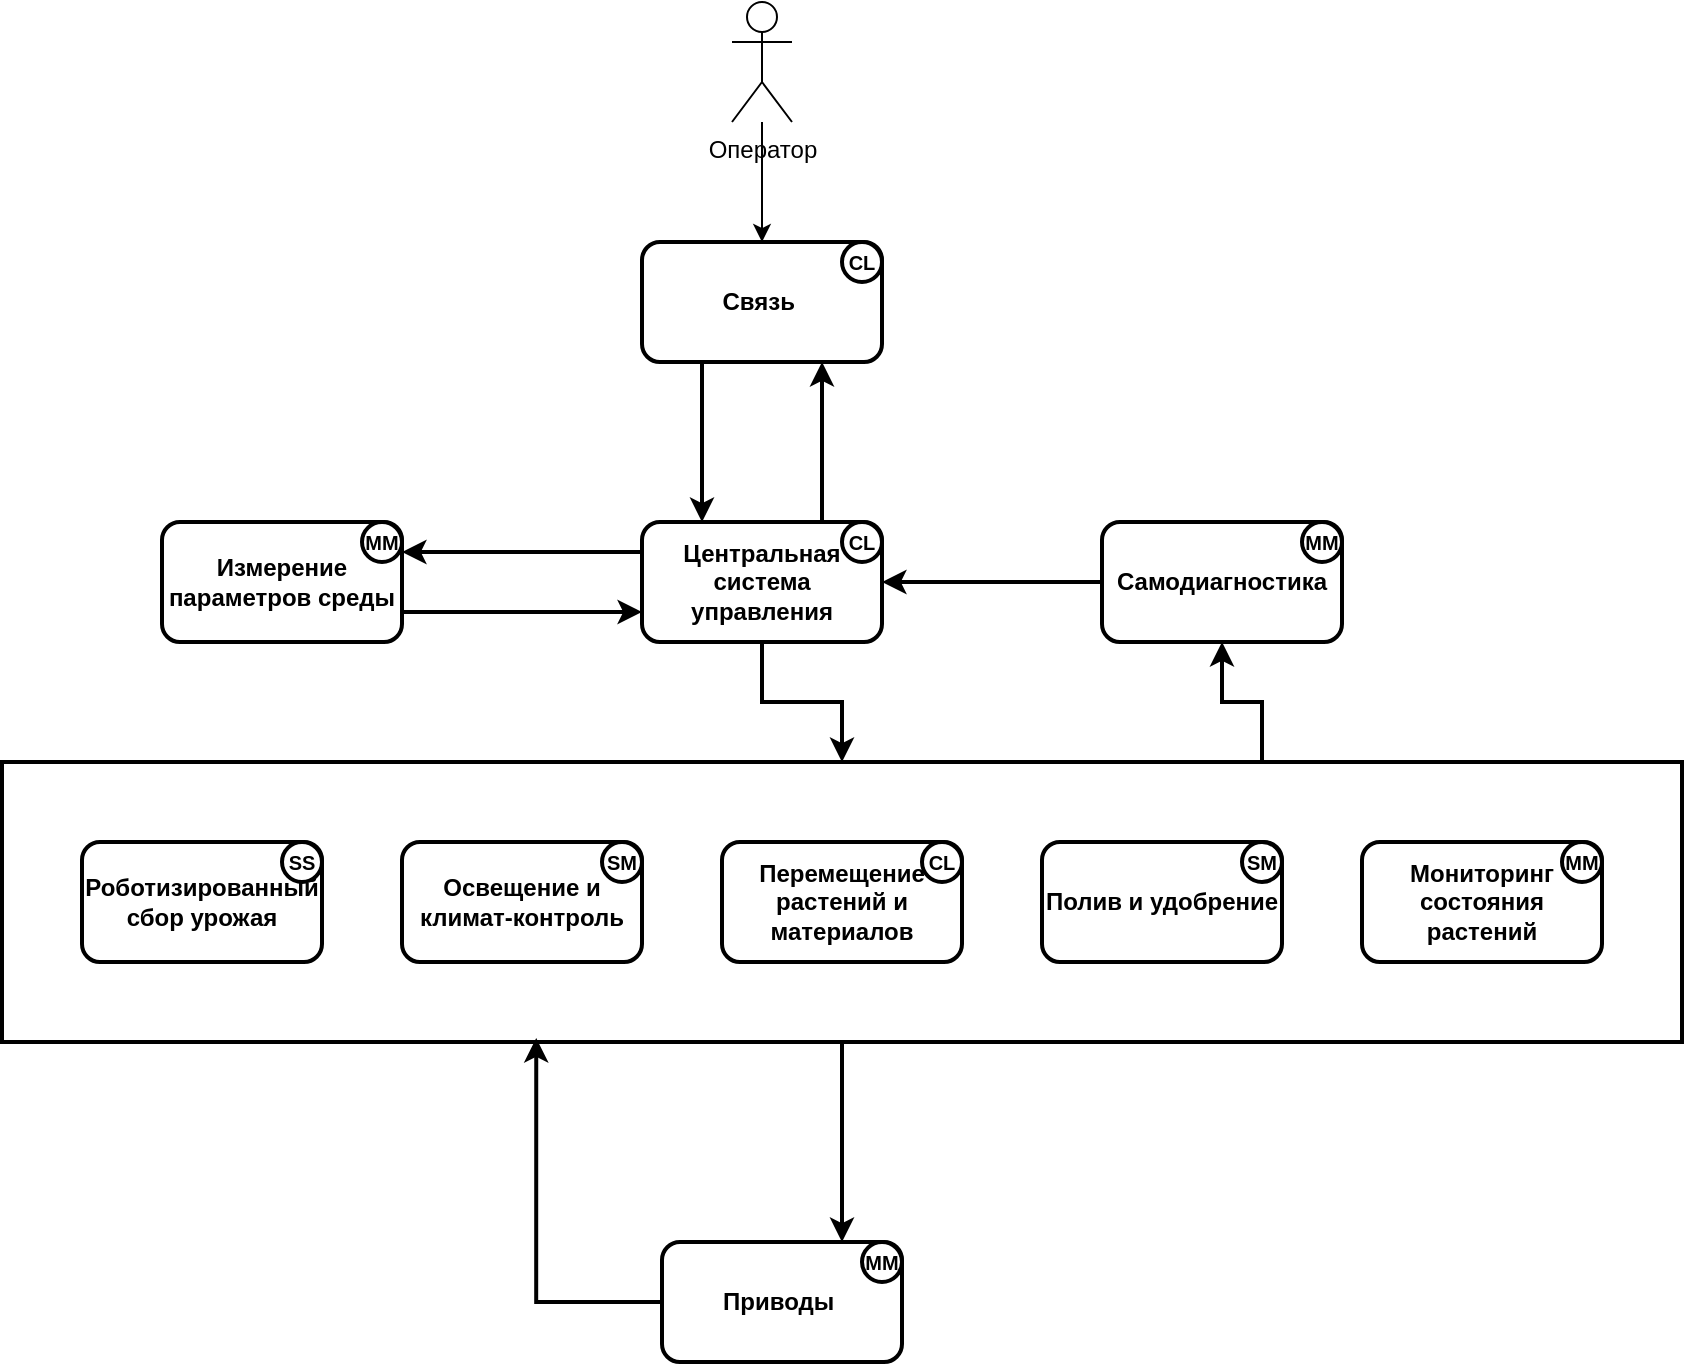<mxfile version="26.0.16">
  <diagram name="Страница — 1" id="fPYbnkmeHLSEhD4TcCtU">
    <mxGraphModel grid="1" page="1" gridSize="10" guides="1" tooltips="1" connect="1" arrows="1" fold="1" pageScale="1" pageWidth="827" pageHeight="1169" math="0" shadow="0">
      <root>
        <mxCell id="0" />
        <mxCell id="1" parent="0" />
        <mxCell id="8ekdsbFHcQ6bgOmepVg4-60" style="edgeStyle=orthogonalEdgeStyle;rounded=0;orthogonalLoop=1;jettySize=auto;html=1;exitX=0.75;exitY=0;exitDx=0;exitDy=0;entryX=0.5;entryY=1;entryDx=0;entryDy=0;strokeWidth=2;" edge="1" parent="1" source="8ekdsbFHcQ6bgOmepVg4-58" target="8ekdsbFHcQ6bgOmepVg4-11">
          <mxGeometry relative="1" as="geometry" />
        </mxCell>
        <mxCell id="8ekdsbFHcQ6bgOmepVg4-62" style="edgeStyle=orthogonalEdgeStyle;rounded=0;orthogonalLoop=1;jettySize=auto;html=1;exitX=0.5;exitY=1;exitDx=0;exitDy=0;entryX=0.75;entryY=0;entryDx=0;entryDy=0;strokeWidth=2;" edge="1" parent="1" source="8ekdsbFHcQ6bgOmepVg4-58" target="8ekdsbFHcQ6bgOmepVg4-39">
          <mxGeometry relative="1" as="geometry" />
        </mxCell>
        <mxCell id="8ekdsbFHcQ6bgOmepVg4-58" value="" style="rounded=0;whiteSpace=wrap;html=1;strokeWidth=2;" vertex="1" parent="1">
          <mxGeometry x="-40" y="320" width="840" height="140" as="geometry" />
        </mxCell>
        <mxCell id="8ekdsbFHcQ6bgOmepVg4-15" style="edgeStyle=orthogonalEdgeStyle;rounded=0;orthogonalLoop=1;jettySize=auto;html=1;exitX=0.25;exitY=1;exitDx=0;exitDy=0;entryX=0.25;entryY=0;entryDx=0;entryDy=0;strokeWidth=2;fontStyle=1" edge="1" parent="1" source="8ekdsbFHcQ6bgOmepVg4-5" target="8ekdsbFHcQ6bgOmepVg4-9">
          <mxGeometry relative="1" as="geometry" />
        </mxCell>
        <mxCell id="8ekdsbFHcQ6bgOmepVg4-5" value="Связь&amp;nbsp;" style="rounded=1;whiteSpace=wrap;html=1;strokeWidth=2;fontStyle=1" vertex="1" parent="1">
          <mxGeometry x="280" y="60" width="120" height="60" as="geometry" />
        </mxCell>
        <mxCell id="8ekdsbFHcQ6bgOmepVg4-6" value="&lt;font style=&quot;font-size: 10px;&quot;&gt;CL&lt;/font&gt;" style="ellipse;whiteSpace=wrap;html=1;aspect=fixed;strokeWidth=2;fontStyle=1" vertex="1" parent="1">
          <mxGeometry x="380" y="60" width="20" height="20" as="geometry" />
        </mxCell>
        <mxCell id="8ekdsbFHcQ6bgOmepVg4-27" style="edgeStyle=orthogonalEdgeStyle;rounded=0;orthogonalLoop=1;jettySize=auto;html=1;exitX=1;exitY=0.75;exitDx=0;exitDy=0;entryX=0;entryY=0.75;entryDx=0;entryDy=0;strokeWidth=2;fontStyle=1" edge="1" parent="1" source="8ekdsbFHcQ6bgOmepVg4-7" target="8ekdsbFHcQ6bgOmepVg4-9">
          <mxGeometry relative="1" as="geometry" />
        </mxCell>
        <mxCell id="8ekdsbFHcQ6bgOmepVg4-7" value="Измерение параметров среды" style="rounded=1;whiteSpace=wrap;html=1;verticalAlign=middle;strokeWidth=2;fontStyle=1" vertex="1" parent="1">
          <mxGeometry x="40" y="200" width="120" height="60" as="geometry" />
        </mxCell>
        <mxCell id="8ekdsbFHcQ6bgOmepVg4-8" value="&lt;font style=&quot;font-size: 10px;&quot;&gt;MM&lt;/font&gt;" style="ellipse;whiteSpace=wrap;html=1;aspect=fixed;align=center;verticalAlign=middle;strokeWidth=2;fontStyle=1" vertex="1" parent="1">
          <mxGeometry x="140" y="200" width="20" height="20" as="geometry" />
        </mxCell>
        <mxCell id="8ekdsbFHcQ6bgOmepVg4-16" style="edgeStyle=orthogonalEdgeStyle;rounded=0;orthogonalLoop=1;jettySize=auto;html=1;exitX=0.75;exitY=0;exitDx=0;exitDy=0;entryX=0.75;entryY=1;entryDx=0;entryDy=0;strokeWidth=2;fontStyle=1" edge="1" parent="1" source="8ekdsbFHcQ6bgOmepVg4-9" target="8ekdsbFHcQ6bgOmepVg4-5">
          <mxGeometry relative="1" as="geometry" />
        </mxCell>
        <mxCell id="8ekdsbFHcQ6bgOmepVg4-26" style="edgeStyle=orthogonalEdgeStyle;rounded=0;orthogonalLoop=1;jettySize=auto;html=1;exitX=0;exitY=0.25;exitDx=0;exitDy=0;entryX=1;entryY=0.25;entryDx=0;entryDy=0;strokeWidth=2;fontStyle=1" edge="1" parent="1" source="8ekdsbFHcQ6bgOmepVg4-9" target="8ekdsbFHcQ6bgOmepVg4-7">
          <mxGeometry relative="1" as="geometry" />
        </mxCell>
        <mxCell id="8ekdsbFHcQ6bgOmepVg4-59" style="edgeStyle=orthogonalEdgeStyle;rounded=0;orthogonalLoop=1;jettySize=auto;html=1;exitX=0.5;exitY=1;exitDx=0;exitDy=0;entryX=0.5;entryY=0;entryDx=0;entryDy=0;jumpSize=6;strokeWidth=2;" edge="1" parent="1" source="8ekdsbFHcQ6bgOmepVg4-9" target="8ekdsbFHcQ6bgOmepVg4-58">
          <mxGeometry relative="1" as="geometry" />
        </mxCell>
        <mxCell id="8ekdsbFHcQ6bgOmepVg4-9" value="Центральная система управления" style="rounded=1;whiteSpace=wrap;html=1;strokeWidth=2;fontStyle=1" vertex="1" parent="1">
          <mxGeometry x="280" y="200" width="120" height="60" as="geometry" />
        </mxCell>
        <mxCell id="8ekdsbFHcQ6bgOmepVg4-10" value="&lt;span style=&quot;font-size: 10px;&quot;&gt;CL&lt;/span&gt;" style="ellipse;whiteSpace=wrap;html=1;aspect=fixed;align=center;verticalAlign=middle;strokeWidth=2;fontStyle=1" vertex="1" parent="1">
          <mxGeometry x="380" y="200" width="20" height="20" as="geometry" />
        </mxCell>
        <mxCell id="8ekdsbFHcQ6bgOmepVg4-21" style="edgeStyle=orthogonalEdgeStyle;rounded=0;orthogonalLoop=1;jettySize=auto;html=1;exitX=0;exitY=0.5;exitDx=0;exitDy=0;entryX=1;entryY=0.5;entryDx=0;entryDy=0;strokeWidth=2;fontStyle=1" edge="1" parent="1" source="8ekdsbFHcQ6bgOmepVg4-11" target="8ekdsbFHcQ6bgOmepVg4-9">
          <mxGeometry relative="1" as="geometry" />
        </mxCell>
        <mxCell id="8ekdsbFHcQ6bgOmepVg4-11" value="Самодиагностика" style="rounded=1;whiteSpace=wrap;html=1;verticalAlign=middle;align=center;strokeWidth=2;fontStyle=1" vertex="1" parent="1">
          <mxGeometry x="510" y="200" width="120" height="60" as="geometry" />
        </mxCell>
        <mxCell id="8ekdsbFHcQ6bgOmepVg4-12" value="&lt;font style=&quot;font-size: 10px;&quot;&gt;MM&lt;/font&gt;" style="ellipse;whiteSpace=wrap;html=1;aspect=fixed;align=center;verticalAlign=middle;strokeWidth=2;fontStyle=1" vertex="1" parent="1">
          <mxGeometry x="610" y="200" width="20" height="20" as="geometry" />
        </mxCell>
        <mxCell id="8ekdsbFHcQ6bgOmepVg4-28" value="Перемещение растений и материалов" style="rounded=1;whiteSpace=wrap;html=1;verticalAlign=middle;align=center;strokeWidth=2;fontStyle=1" vertex="1" parent="1">
          <mxGeometry x="320" y="360" width="120" height="60" as="geometry" />
        </mxCell>
        <mxCell id="8ekdsbFHcQ6bgOmepVg4-29" value="&lt;span style=&quot;font-size: 10px;&quot;&gt;CL&lt;/span&gt;" style="ellipse;whiteSpace=wrap;html=1;aspect=fixed;align=center;verticalAlign=middle;strokeWidth=2;fontStyle=1" vertex="1" parent="1">
          <mxGeometry x="420" y="360" width="20" height="20" as="geometry" />
        </mxCell>
        <mxCell id="8ekdsbFHcQ6bgOmepVg4-32" value="Полив и удобрение" style="rounded=1;whiteSpace=wrap;html=1;strokeWidth=2;fontStyle=1" vertex="1" parent="1">
          <mxGeometry x="480" y="360" width="120" height="60" as="geometry" />
        </mxCell>
        <mxCell id="8ekdsbFHcQ6bgOmepVg4-33" value="&lt;span style=&quot;font-size: 10px;&quot;&gt;SM&lt;/span&gt;" style="ellipse;whiteSpace=wrap;html=1;aspect=fixed;align=center;verticalAlign=middle;strokeWidth=2;fontStyle=1" vertex="1" parent="1">
          <mxGeometry x="580" y="360" width="20" height="20" as="geometry" />
        </mxCell>
        <mxCell id="8ekdsbFHcQ6bgOmepVg4-34" value="Мониторинг состояния растений" style="rounded=1;whiteSpace=wrap;html=1;strokeWidth=2;fontStyle=1" vertex="1" parent="1">
          <mxGeometry x="640" y="360" width="120" height="60" as="geometry" />
        </mxCell>
        <mxCell id="8ekdsbFHcQ6bgOmepVg4-35" value="Освещение и климат-контроль" style="rounded=1;whiteSpace=wrap;html=1;strokeWidth=2;fontStyle=1" vertex="1" parent="1">
          <mxGeometry x="160" y="360" width="120" height="60" as="geometry" />
        </mxCell>
        <mxCell id="8ekdsbFHcQ6bgOmepVg4-37" value="Роботизированный сбор урожая" style="rounded=1;whiteSpace=wrap;html=1;strokeWidth=2;fontStyle=1" vertex="1" parent="1">
          <mxGeometry y="360" width="120" height="60" as="geometry" />
        </mxCell>
        <mxCell id="8ekdsbFHcQ6bgOmepVg4-39" value="Приводы&amp;nbsp;" style="rounded=1;whiteSpace=wrap;html=1;strokeWidth=2;fontStyle=1" vertex="1" parent="1">
          <mxGeometry x="290" y="560" width="120" height="60" as="geometry" />
        </mxCell>
        <mxCell id="8ekdsbFHcQ6bgOmepVg4-40" value="&lt;span style=&quot;font-size: 10px;&quot;&gt;SM&lt;/span&gt;" style="ellipse;whiteSpace=wrap;html=1;aspect=fixed;align=center;verticalAlign=middle;strokeWidth=2;fontStyle=1" vertex="1" parent="1">
          <mxGeometry x="260" y="360" width="20" height="20" as="geometry" />
        </mxCell>
        <mxCell id="8ekdsbFHcQ6bgOmepVg4-41" value="&lt;span style=&quot;font-size: 10px;&quot;&gt;SS&lt;/span&gt;" style="ellipse;whiteSpace=wrap;html=1;aspect=fixed;align=center;verticalAlign=middle;strokeWidth=2;fontStyle=1" vertex="1" parent="1">
          <mxGeometry x="100" y="360" width="20" height="20" as="geometry" />
        </mxCell>
        <mxCell id="8ekdsbFHcQ6bgOmepVg4-42" value="&lt;span style=&quot;font-size: 10px;&quot;&gt;MM&lt;/span&gt;" style="ellipse;whiteSpace=wrap;html=1;aspect=fixed;align=center;verticalAlign=middle;strokeWidth=2;fontStyle=1" vertex="1" parent="1">
          <mxGeometry x="740" y="360" width="20" height="20" as="geometry" />
        </mxCell>
        <mxCell id="8ekdsbFHcQ6bgOmepVg4-43" value="&lt;span style=&quot;font-size: 10px;&quot;&gt;MM&lt;/span&gt;" style="ellipse;whiteSpace=wrap;html=1;aspect=fixed;align=center;verticalAlign=middle;strokeWidth=2;fontStyle=1" vertex="1" parent="1">
          <mxGeometry x="390" y="560" width="20" height="20" as="geometry" />
        </mxCell>
        <mxCell id="8ekdsbFHcQ6bgOmepVg4-56" style="edgeStyle=orthogonalEdgeStyle;rounded=0;orthogonalLoop=1;jettySize=auto;html=1;entryX=0.5;entryY=0;entryDx=0;entryDy=0;" edge="1" parent="1" source="8ekdsbFHcQ6bgOmepVg4-55" target="8ekdsbFHcQ6bgOmepVg4-5">
          <mxGeometry relative="1" as="geometry" />
        </mxCell>
        <mxCell id="8ekdsbFHcQ6bgOmepVg4-55" value="Оператор" style="shape=umlActor;verticalLabelPosition=bottom;verticalAlign=top;html=1;outlineConnect=0;" vertex="1" parent="1">
          <mxGeometry x="325" y="-60" width="30" height="60" as="geometry" />
        </mxCell>
        <mxCell id="8ekdsbFHcQ6bgOmepVg4-64" style="edgeStyle=orthogonalEdgeStyle;rounded=0;orthogonalLoop=1;jettySize=auto;html=1;exitX=0;exitY=0.5;exitDx=0;exitDy=0;entryX=0.318;entryY=0.986;entryDx=0;entryDy=0;entryPerimeter=0;strokeWidth=2;" edge="1" parent="1" source="8ekdsbFHcQ6bgOmepVg4-39" target="8ekdsbFHcQ6bgOmepVg4-58">
          <mxGeometry relative="1" as="geometry">
            <Array as="points">
              <mxPoint x="227" y="590" />
            </Array>
          </mxGeometry>
        </mxCell>
      </root>
    </mxGraphModel>
  </diagram>
</mxfile>
